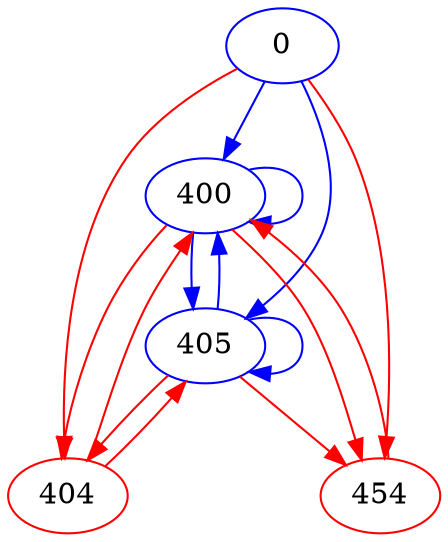 digraph g {
	node [color=black];
	edge [color=black];
	0	[color=blue];
	400	[color=blue];
	0 -> 400	[key=new_edge,
		color=blue];
	405	[color=blue];
	0 -> 405	[key=new_edge,
		color=blue];
	404	[color=red];
	0 -> 404	[key=new_edge,
		color=red];
	454	[color=red];
	0 -> 454	[key=new_edge,
		color=red];
	400 -> 400	[key=new_edge,
		color=blue];
	400 -> 405	[key=new_edge,
		color=blue];
	400 -> 404	[key=new_edge,
		color=red];
	400 -> 454	[key=new_edge,
		color=red];
	405 -> 400	[key=new_edge,
		color=blue];
	405 -> 405	[key=new_edge,
		color=blue];
	405 -> 404	[key=new_edge,
		color=red];
	405 -> 454	[key=new_edge,
		color=red];
	404 -> 400	[key=new_edge,
		color=red];
	404 -> 405	[key=new_edge,
		color=red];
	454 -> 400	[key=new_edge,
		color=red];
}
